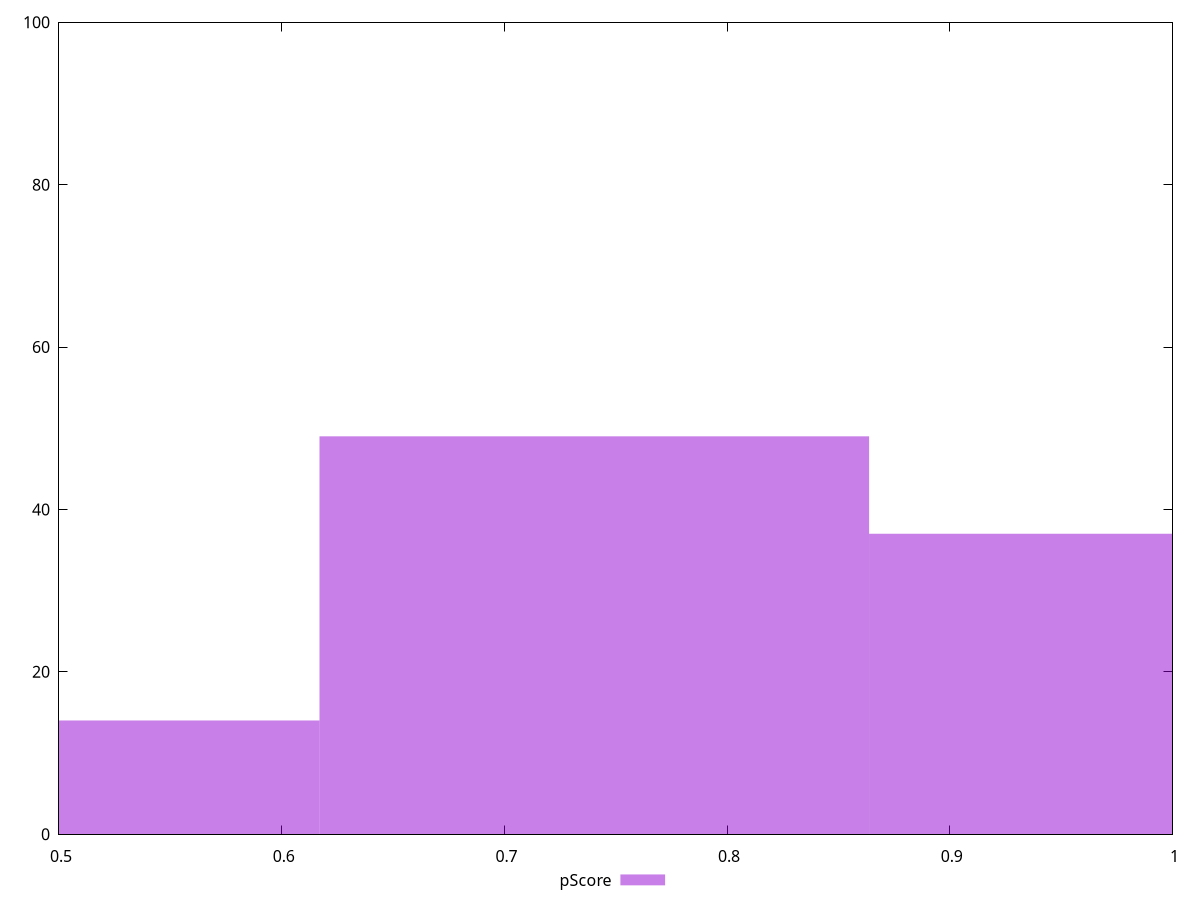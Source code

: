 reset

$pScore <<EOF
0.9871535830952332 37
0.7403651873214249 49
0.4935767915476166 14
EOF

set key outside below
set boxwidth 0.2467883957738083
set xrange [0.5:1]
set yrange [0:100]
set trange [0:100]
set style fill transparent solid 0.5 noborder
set terminal svg size 640, 490 enhanced background rgb 'white'
set output "reprap/unused-css-rules/samples/pages/pScore/histogram.svg"

plot $pScore title "pScore" with boxes

reset
